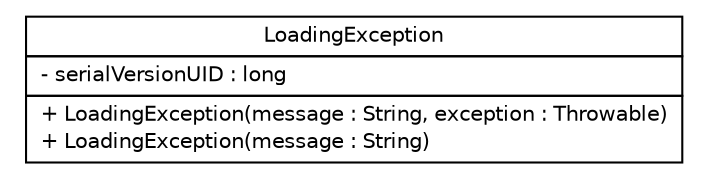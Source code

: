 #!/usr/local/bin/dot
#
# Class diagram 
# Generated by UMLGraph version R5_6 (http://www.umlgraph.org/)
#

digraph G {
	edge [fontname="Helvetica",fontsize=10,labelfontname="Helvetica",labelfontsize=10];
	node [fontname="Helvetica",fontsize=10,shape=plaintext];
	nodesep=0.25;
	ranksep=0.5;
	// de.hsbremen.tc.tnc.tnccs.im.loader.exception.LoadingException
	c1184 [label=<<table title="de.hsbremen.tc.tnc.tnccs.im.loader.exception.LoadingException" border="0" cellborder="1" cellspacing="0" cellpadding="2" port="p" href="./LoadingException.html">
		<tr><td><table border="0" cellspacing="0" cellpadding="1">
<tr><td align="center" balign="center"> LoadingException </td></tr>
		</table></td></tr>
		<tr><td><table border="0" cellspacing="0" cellpadding="1">
<tr><td align="left" balign="left"> - serialVersionUID : long </td></tr>
		</table></td></tr>
		<tr><td><table border="0" cellspacing="0" cellpadding="1">
<tr><td align="left" balign="left"> + LoadingException(message : String, exception : Throwable) </td></tr>
<tr><td align="left" balign="left"> + LoadingException(message : String) </td></tr>
		</table></td></tr>
		</table>>, URL="./LoadingException.html", fontname="Helvetica", fontcolor="black", fontsize=10.0];
}

